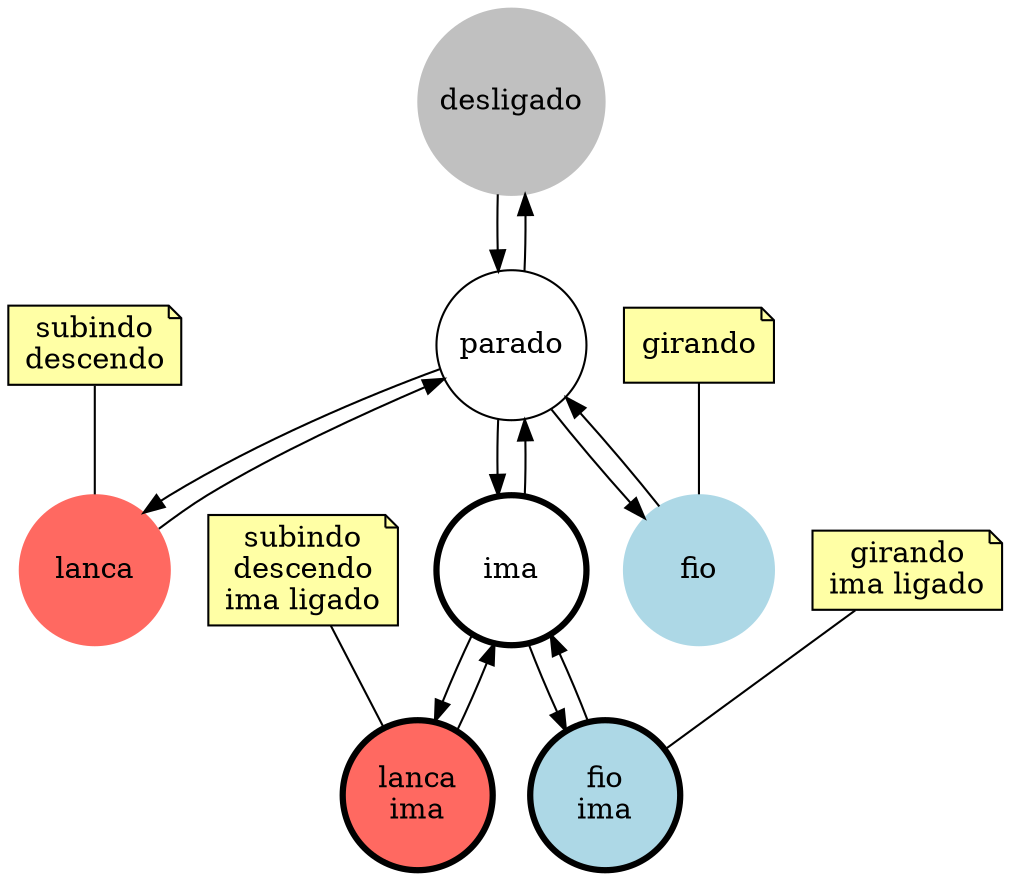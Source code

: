 digraph G {

  rankdir = TD;

  node [shape = circle, width = 1];
  
  e0 -> e1;
  e1 -> e0;
  
  e1 -> e2a;
  e2a -> e1;
  
  e1 -> e2b;
  e2b -> e1;
  
  e1 -> e3;
  e3 -> e1;
  
  e3 -> e4a;
  e4a -> e3;
  
  e3 -> e4b;
  e4b -> e3;
  
  e0 [label = "desligado", style=filled, color=gray];
  e1 [label = "parado"];
  
  e2a [label = "lanca", style=filled, color="#ff6961"];
  e2b [label = "fio", style=filled, color="#add8e6"];
  
  e3 [label = "ima", penwidth=3];
  
  e4a [label = "lanca\nima", penwidth=3, style=filled, fillcolor="#ff6961"];
  e4b [label = "fio\nima", penwidth=3, style=filled, fillcolor="#add8e6"];
  
  e2a_c [label = "subindo\ndescendo", shape=note, style=filled fillcolor="#ffffa5"];
  e2a_c -> e2a [dir = none];
  
  e2b_c [label = "girando", shape=note, style=filled fillcolor="#ffffa5"];
  e2b_c -> e2b [dir = none];
  
  e4a_c [label = "subindo\ndescendo\nima ligado", shape=note, style=filled fillcolor="#ffffa5"];
  e4a_c -> e4a [dir = none];
  
  e4b_c [label = "girando\nima ligado", shape=note, style=filled fillcolor="#ffffa5"];
  e4b_c -> e4b [dir = none];
  
  /* e1 [label = "Parado", style="filled", fillcolor="gray"];
  e2 [label = "Braço", color="red"];
  e3 [label = "Guincho", color="blue"];
  e4 [label = "Braço\n+ Imã", style="filled" color="red", fillcolor="red1"];
  e5 [label = "Guincho\n+ Imã", style="filled" color="blue", fillcolor="blue1"];
  e6 [label = "Imã", style="filled"]; 
  
  e1 -> e2;
  e2 -> e1;
  
  e1 -> e3;
  e3 -> e1;
  
  e2 -> e4;
  e3 -> e5;
  
  e4 -> e6;
  e6 -> e4;
  
  e5 -> e6;
  e6 -> e5;
  
  e6 -> e1;
  e1 -> e6; */

  /* parado [label = "Parado", color = red];
  bracoEmMovimento [label = "Braço em\nmovimento", color = blue];
  imaAcionado [label = "Imã\nacionado", color = green];
  guinchoEmMovimento [label = "Guincho em\nmovimento", color = yellow];
  
  parado -> bracoEmMovimento [label = "Aciona\nbraço"];
  bracoEmMovimento -> parado [label = "Fim do\nmovimento"];
  
  parado -> imaAcionado [label = "Liga imã"];
  imaAcionado -> parado [label = "Desliga imã"];
  
  parado -> guinchoEmMovimento [label = "Aciona\nguincho"];
  guinchoEmMovimento -> parado [label = "Fim do\nmovimento"]; */
  
}